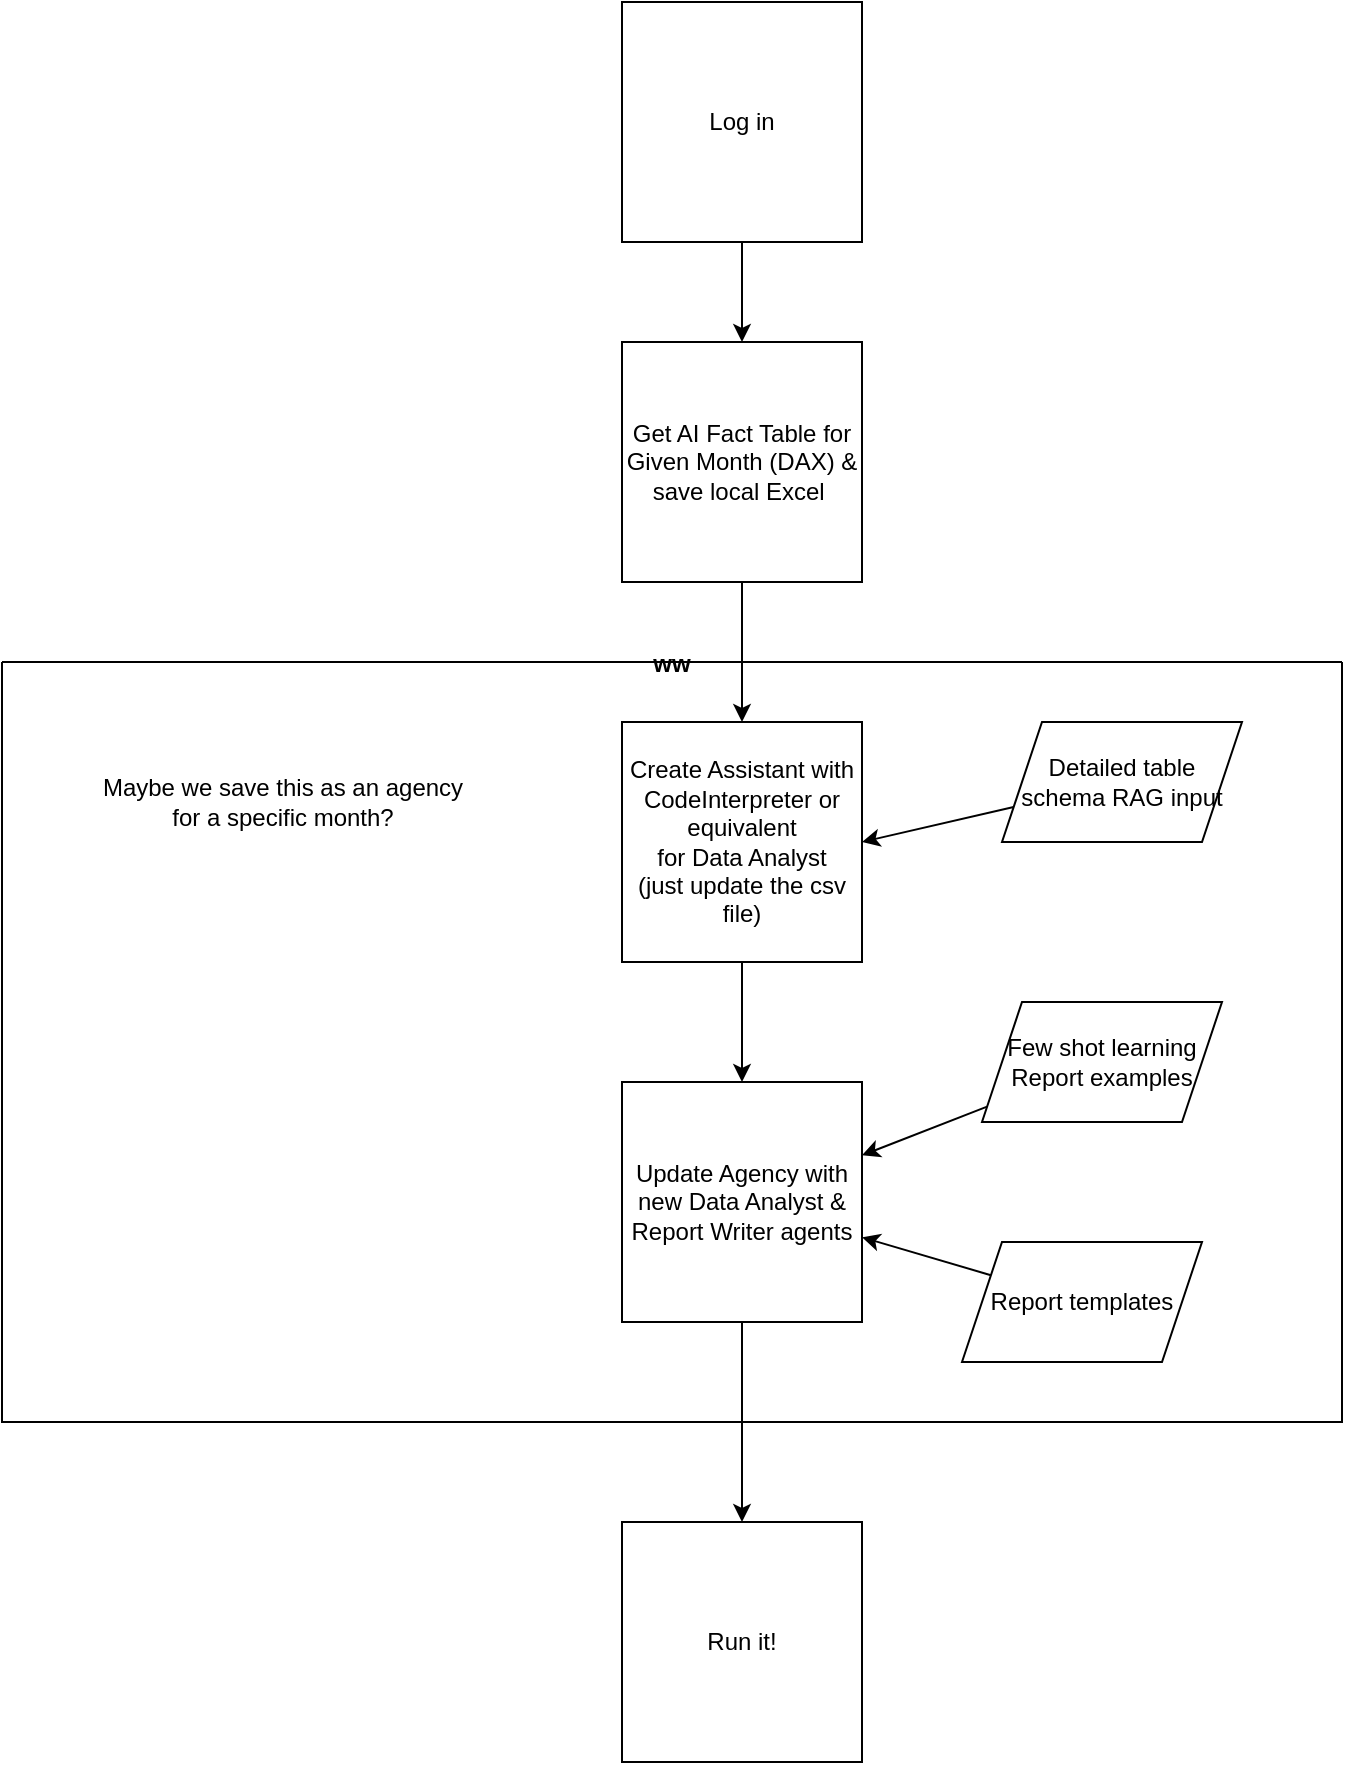 <mxfile>
    <diagram id="RXSbWSAuv9fquUWXoHT-" name="Page-1">
        <mxGraphModel dx="1410" dy="1139" grid="1" gridSize="10" guides="1" tooltips="1" connect="1" arrows="1" fold="1" page="1" pageScale="1" pageWidth="850" pageHeight="1100" math="0" shadow="0">
            <root>
                <mxCell id="0"/>
                <mxCell id="1" parent="0"/>
                <mxCell id="4" value="" style="edgeStyle=none;html=1;" edge="1" parent="1" source="2" target="3">
                    <mxGeometry relative="1" as="geometry"/>
                </mxCell>
                <mxCell id="2" value="Log in" style="whiteSpace=wrap;html=1;aspect=fixed;" vertex="1" parent="1">
                    <mxGeometry x="390" y="30" width="120" height="120" as="geometry"/>
                </mxCell>
                <mxCell id="6" value="" style="edgeStyle=none;html=1;" edge="1" parent="1" source="3" target="5">
                    <mxGeometry relative="1" as="geometry"/>
                </mxCell>
                <mxCell id="3" value="Get AI Fact Table for Given Month (DAX) &amp;amp; save local Excel&amp;nbsp;" style="whiteSpace=wrap;html=1;aspect=fixed;" vertex="1" parent="1">
                    <mxGeometry x="390" y="200" width="120" height="120" as="geometry"/>
                </mxCell>
                <mxCell id="8" value="" style="edgeStyle=none;html=1;" edge="1" parent="1" source="5" target="7">
                    <mxGeometry relative="1" as="geometry"/>
                </mxCell>
                <mxCell id="5" value="Create Assistant with CodeInterpreter or equivalent&lt;br&gt;for Data Analyst&lt;br&gt;(just update the csv file)" style="whiteSpace=wrap;html=1;aspect=fixed;" vertex="1" parent="1">
                    <mxGeometry x="390" y="390" width="120" height="120" as="geometry"/>
                </mxCell>
                <mxCell id="10" value="" style="edgeStyle=none;html=1;" edge="1" parent="1" source="7" target="9">
                    <mxGeometry relative="1" as="geometry"/>
                </mxCell>
                <mxCell id="7" value="Update Agency with new Data Analyst &amp;amp; Report Writer agents" style="whiteSpace=wrap;html=1;aspect=fixed;" vertex="1" parent="1">
                    <mxGeometry x="390" y="570" width="120" height="120" as="geometry"/>
                </mxCell>
                <mxCell id="9" value="Run it!" style="whiteSpace=wrap;html=1;aspect=fixed;" vertex="1" parent="1">
                    <mxGeometry x="390" y="790" width="120" height="120" as="geometry"/>
                </mxCell>
                <mxCell id="12" style="edgeStyle=none;html=1;entryX=1;entryY=0.5;entryDx=0;entryDy=0;" edge="1" parent="1" source="11" target="5">
                    <mxGeometry relative="1" as="geometry"/>
                </mxCell>
                <mxCell id="14" value="" style="edgeStyle=none;html=1;" edge="1" parent="1" source="13" target="7">
                    <mxGeometry relative="1" as="geometry"/>
                </mxCell>
                <mxCell id="16" value="" style="edgeStyle=none;html=1;" edge="1" parent="1" source="15" target="7">
                    <mxGeometry relative="1" as="geometry"/>
                </mxCell>
                <mxCell id="17" value="ww" style="swimlane;startSize=0;" vertex="1" parent="1">
                    <mxGeometry x="80" y="360" width="670" height="380" as="geometry"/>
                </mxCell>
                <mxCell id="11" value="Detailed table schema RAG input" style="shape=parallelogram;perimeter=parallelogramPerimeter;whiteSpace=wrap;html=1;fixedSize=1;" vertex="1" parent="17">
                    <mxGeometry x="500" y="30" width="120" height="60" as="geometry"/>
                </mxCell>
                <mxCell id="13" value="Few shot learning Report examples" style="shape=parallelogram;perimeter=parallelogramPerimeter;whiteSpace=wrap;html=1;fixedSize=1;" vertex="1" parent="17">
                    <mxGeometry x="490" y="170" width="120" height="60" as="geometry"/>
                </mxCell>
                <mxCell id="15" value="Report templates" style="shape=parallelogram;perimeter=parallelogramPerimeter;whiteSpace=wrap;html=1;fixedSize=1;" vertex="1" parent="17">
                    <mxGeometry x="480" y="290" width="120" height="60" as="geometry"/>
                </mxCell>
                <mxCell id="18" value="Maybe we save this as an agency&lt;br&gt;for a specific month?" style="text;html=1;align=center;verticalAlign=middle;resizable=0;points=[];autosize=1;strokeColor=none;fillColor=none;" vertex="1" parent="1">
                    <mxGeometry x="120" y="410" width="200" height="40" as="geometry"/>
                </mxCell>
            </root>
        </mxGraphModel>
    </diagram>
</mxfile>